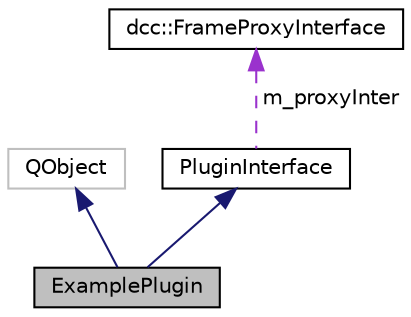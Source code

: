 digraph "ExamplePlugin"
{
  edge [fontname="Helvetica",fontsize="10",labelfontname="Helvetica",labelfontsize="10"];
  node [fontname="Helvetica",fontsize="10",shape=record];
  Node3 [label="ExamplePlugin",height=0.2,width=0.4,color="black", fillcolor="grey75", style="filled", fontcolor="black"];
  Node4 -> Node3 [dir="back",color="midnightblue",fontsize="10",style="solid",fontname="Helvetica"];
  Node4 [label="QObject",height=0.2,width=0.4,color="grey75", fillcolor="white", style="filled"];
  Node5 -> Node3 [dir="back",color="midnightblue",fontsize="10",style="solid",fontname="Helvetica"];
  Node5 [label="PluginInterface",height=0.2,width=0.4,color="black", fillcolor="white", style="filled",URL="$class_plugin_interface.html"];
  Node6 -> Node5 [dir="back",color="darkorchid3",fontsize="10",style="dashed",label=" m_proxyInter" ,fontname="Helvetica"];
  Node6 [label="dcc::FrameProxyInterface",height=0.2,width=0.4,color="black", fillcolor="white", style="filled",URL="$classdcc_1_1_frame_proxy_interface.html"];
}
